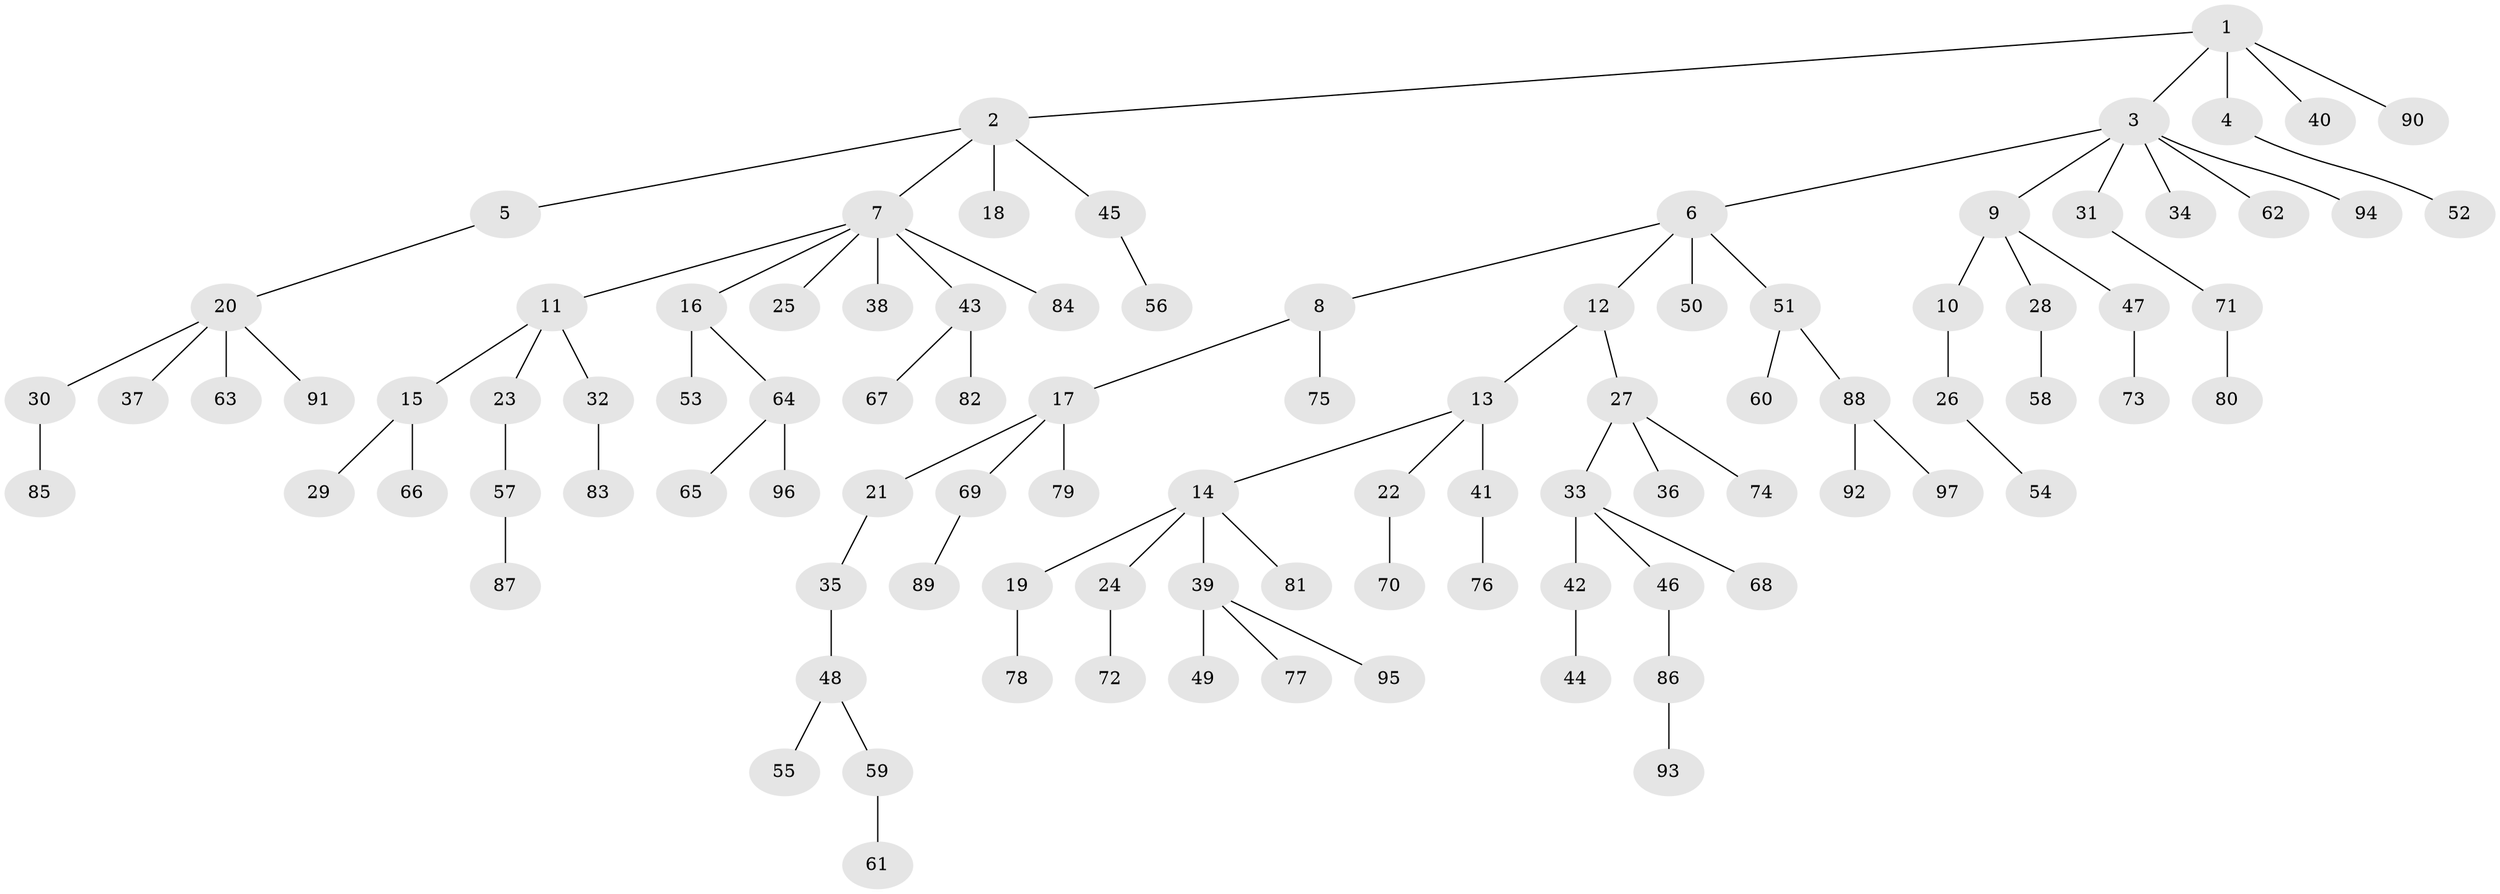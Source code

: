 // Generated by graph-tools (version 1.1) at 2025/26/03/09/25 03:26:23]
// undirected, 97 vertices, 96 edges
graph export_dot {
graph [start="1"]
  node [color=gray90,style=filled];
  1;
  2;
  3;
  4;
  5;
  6;
  7;
  8;
  9;
  10;
  11;
  12;
  13;
  14;
  15;
  16;
  17;
  18;
  19;
  20;
  21;
  22;
  23;
  24;
  25;
  26;
  27;
  28;
  29;
  30;
  31;
  32;
  33;
  34;
  35;
  36;
  37;
  38;
  39;
  40;
  41;
  42;
  43;
  44;
  45;
  46;
  47;
  48;
  49;
  50;
  51;
  52;
  53;
  54;
  55;
  56;
  57;
  58;
  59;
  60;
  61;
  62;
  63;
  64;
  65;
  66;
  67;
  68;
  69;
  70;
  71;
  72;
  73;
  74;
  75;
  76;
  77;
  78;
  79;
  80;
  81;
  82;
  83;
  84;
  85;
  86;
  87;
  88;
  89;
  90;
  91;
  92;
  93;
  94;
  95;
  96;
  97;
  1 -- 2;
  1 -- 3;
  1 -- 4;
  1 -- 40;
  1 -- 90;
  2 -- 5;
  2 -- 7;
  2 -- 18;
  2 -- 45;
  3 -- 6;
  3 -- 9;
  3 -- 31;
  3 -- 34;
  3 -- 62;
  3 -- 94;
  4 -- 52;
  5 -- 20;
  6 -- 8;
  6 -- 12;
  6 -- 50;
  6 -- 51;
  7 -- 11;
  7 -- 16;
  7 -- 25;
  7 -- 38;
  7 -- 43;
  7 -- 84;
  8 -- 17;
  8 -- 75;
  9 -- 10;
  9 -- 28;
  9 -- 47;
  10 -- 26;
  11 -- 15;
  11 -- 23;
  11 -- 32;
  12 -- 13;
  12 -- 27;
  13 -- 14;
  13 -- 22;
  13 -- 41;
  14 -- 19;
  14 -- 24;
  14 -- 39;
  14 -- 81;
  15 -- 29;
  15 -- 66;
  16 -- 53;
  16 -- 64;
  17 -- 21;
  17 -- 69;
  17 -- 79;
  19 -- 78;
  20 -- 30;
  20 -- 37;
  20 -- 63;
  20 -- 91;
  21 -- 35;
  22 -- 70;
  23 -- 57;
  24 -- 72;
  26 -- 54;
  27 -- 33;
  27 -- 36;
  27 -- 74;
  28 -- 58;
  30 -- 85;
  31 -- 71;
  32 -- 83;
  33 -- 42;
  33 -- 46;
  33 -- 68;
  35 -- 48;
  39 -- 49;
  39 -- 77;
  39 -- 95;
  41 -- 76;
  42 -- 44;
  43 -- 67;
  43 -- 82;
  45 -- 56;
  46 -- 86;
  47 -- 73;
  48 -- 55;
  48 -- 59;
  51 -- 60;
  51 -- 88;
  57 -- 87;
  59 -- 61;
  64 -- 65;
  64 -- 96;
  69 -- 89;
  71 -- 80;
  86 -- 93;
  88 -- 92;
  88 -- 97;
}
